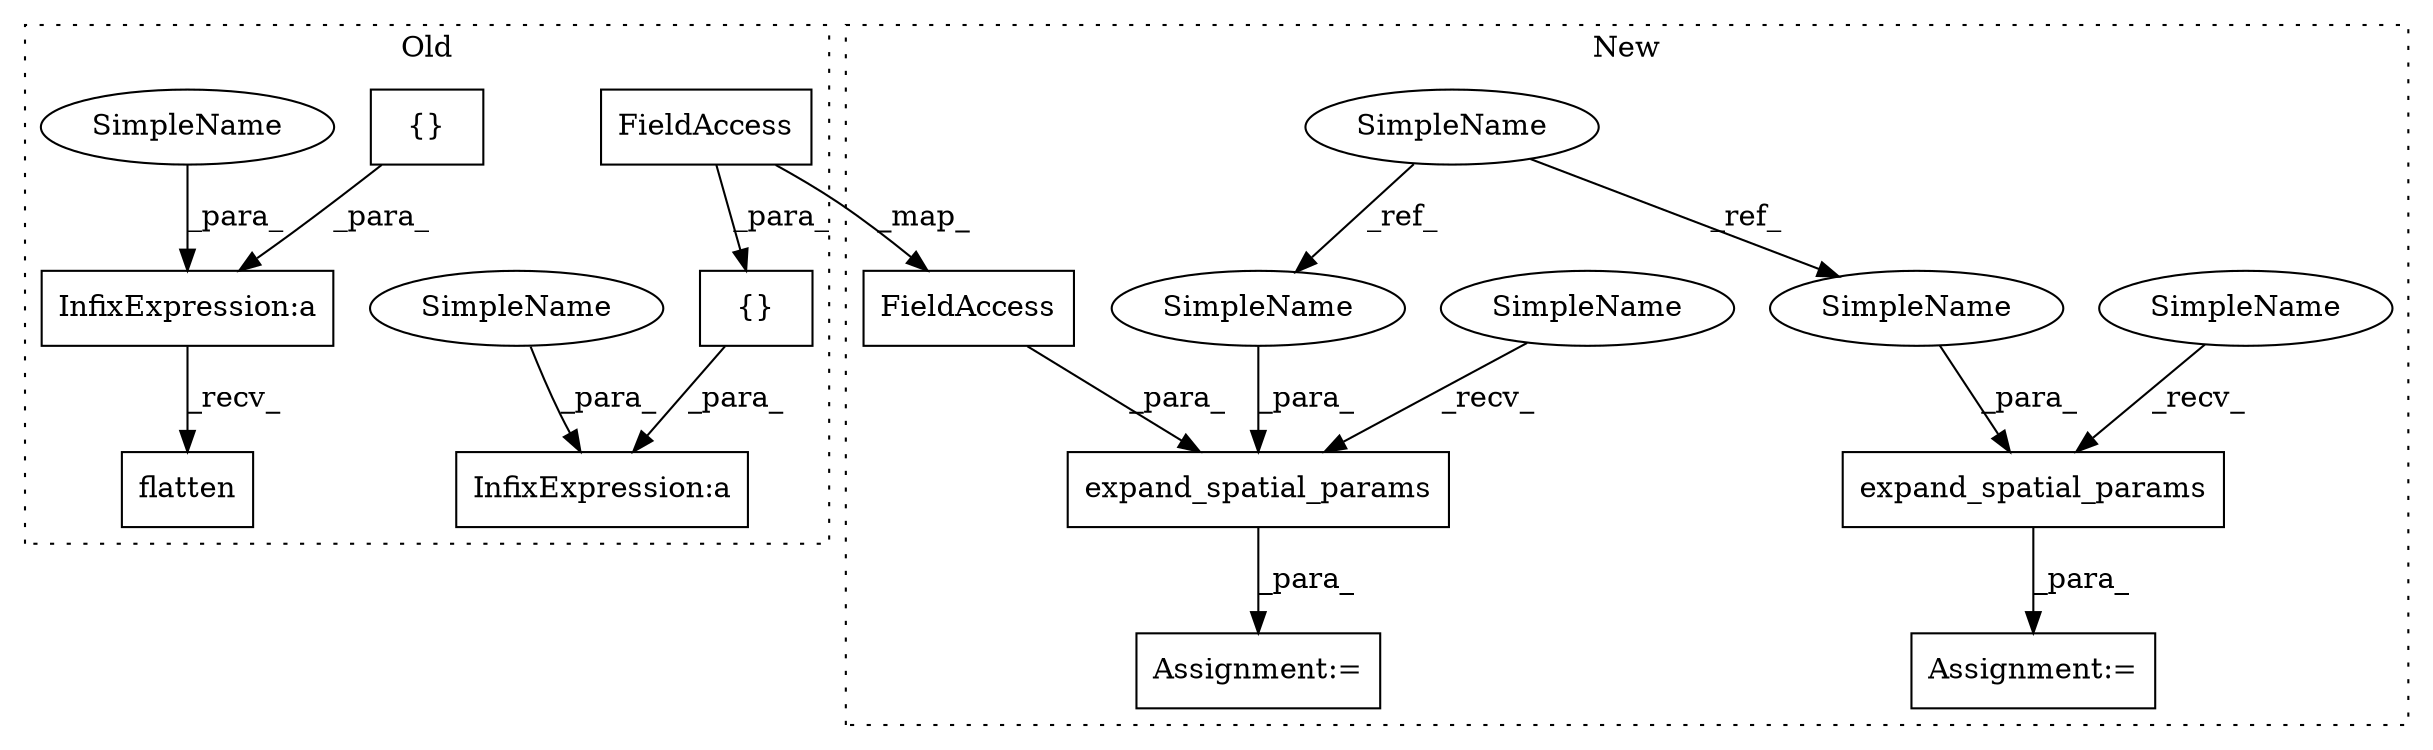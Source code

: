 digraph G {
subgraph cluster0 {
1 [label="{}" a="4" s="1687,1699" l="1,1" shape="box"];
4 [label="InfixExpression:a" a="27" s="1700" l="3" shape="box"];
5 [label="FieldAccess" a="22" s="1688" l="11" shape="box"];
9 [label="InfixExpression:a" a="27" s="1245" l="3" shape="box"];
10 [label="{}" a="4" s="1227,1244" l="1,1" shape="box"];
11 [label="flatten" a="32" s="1292" l="9" shape="box"];
17 [label="SimpleName" a="42" s="1703" l="12" shape="ellipse"];
18 [label="SimpleName" a="42" s="1248" l="12" shape="ellipse"];
label = "Old";
style="dotted";
}
subgraph cluster1 {
2 [label="expand_spatial_params" a="32" s="1317,1363" l="22,1" shape="box"];
3 [label="Assignment:=" a="7" s="1305" l="1" shape="box"];
6 [label="FieldAccess" a="22" s="1339" l="11" shape="box"];
7 [label="SimpleName" a="42" s="1090" l="12" shape="ellipse"];
8 [label="expand_spatial_params" a="32" s="1232,1283" l="22,1" shape="box"];
12 [label="Assignment:=" a="7" s="1220" l="1" shape="box"];
13 [label="SimpleName" a="42" s="1221" l="10" shape="ellipse"];
14 [label="SimpleName" a="42" s="1306" l="10" shape="ellipse"];
15 [label="SimpleName" a="42" s="1351" l="12" shape="ellipse"];
16 [label="SimpleName" a="42" s="1271" l="12" shape="ellipse"];
label = "New";
style="dotted";
}
1 -> 4 [label="_para_"];
2 -> 3 [label="_para_"];
5 -> 6 [label="_map_"];
5 -> 1 [label="_para_"];
6 -> 2 [label="_para_"];
7 -> 16 [label="_ref_"];
7 -> 15 [label="_ref_"];
8 -> 12 [label="_para_"];
9 -> 11 [label="_recv_"];
10 -> 9 [label="_para_"];
13 -> 8 [label="_recv_"];
14 -> 2 [label="_recv_"];
15 -> 2 [label="_para_"];
16 -> 8 [label="_para_"];
17 -> 4 [label="_para_"];
18 -> 9 [label="_para_"];
}